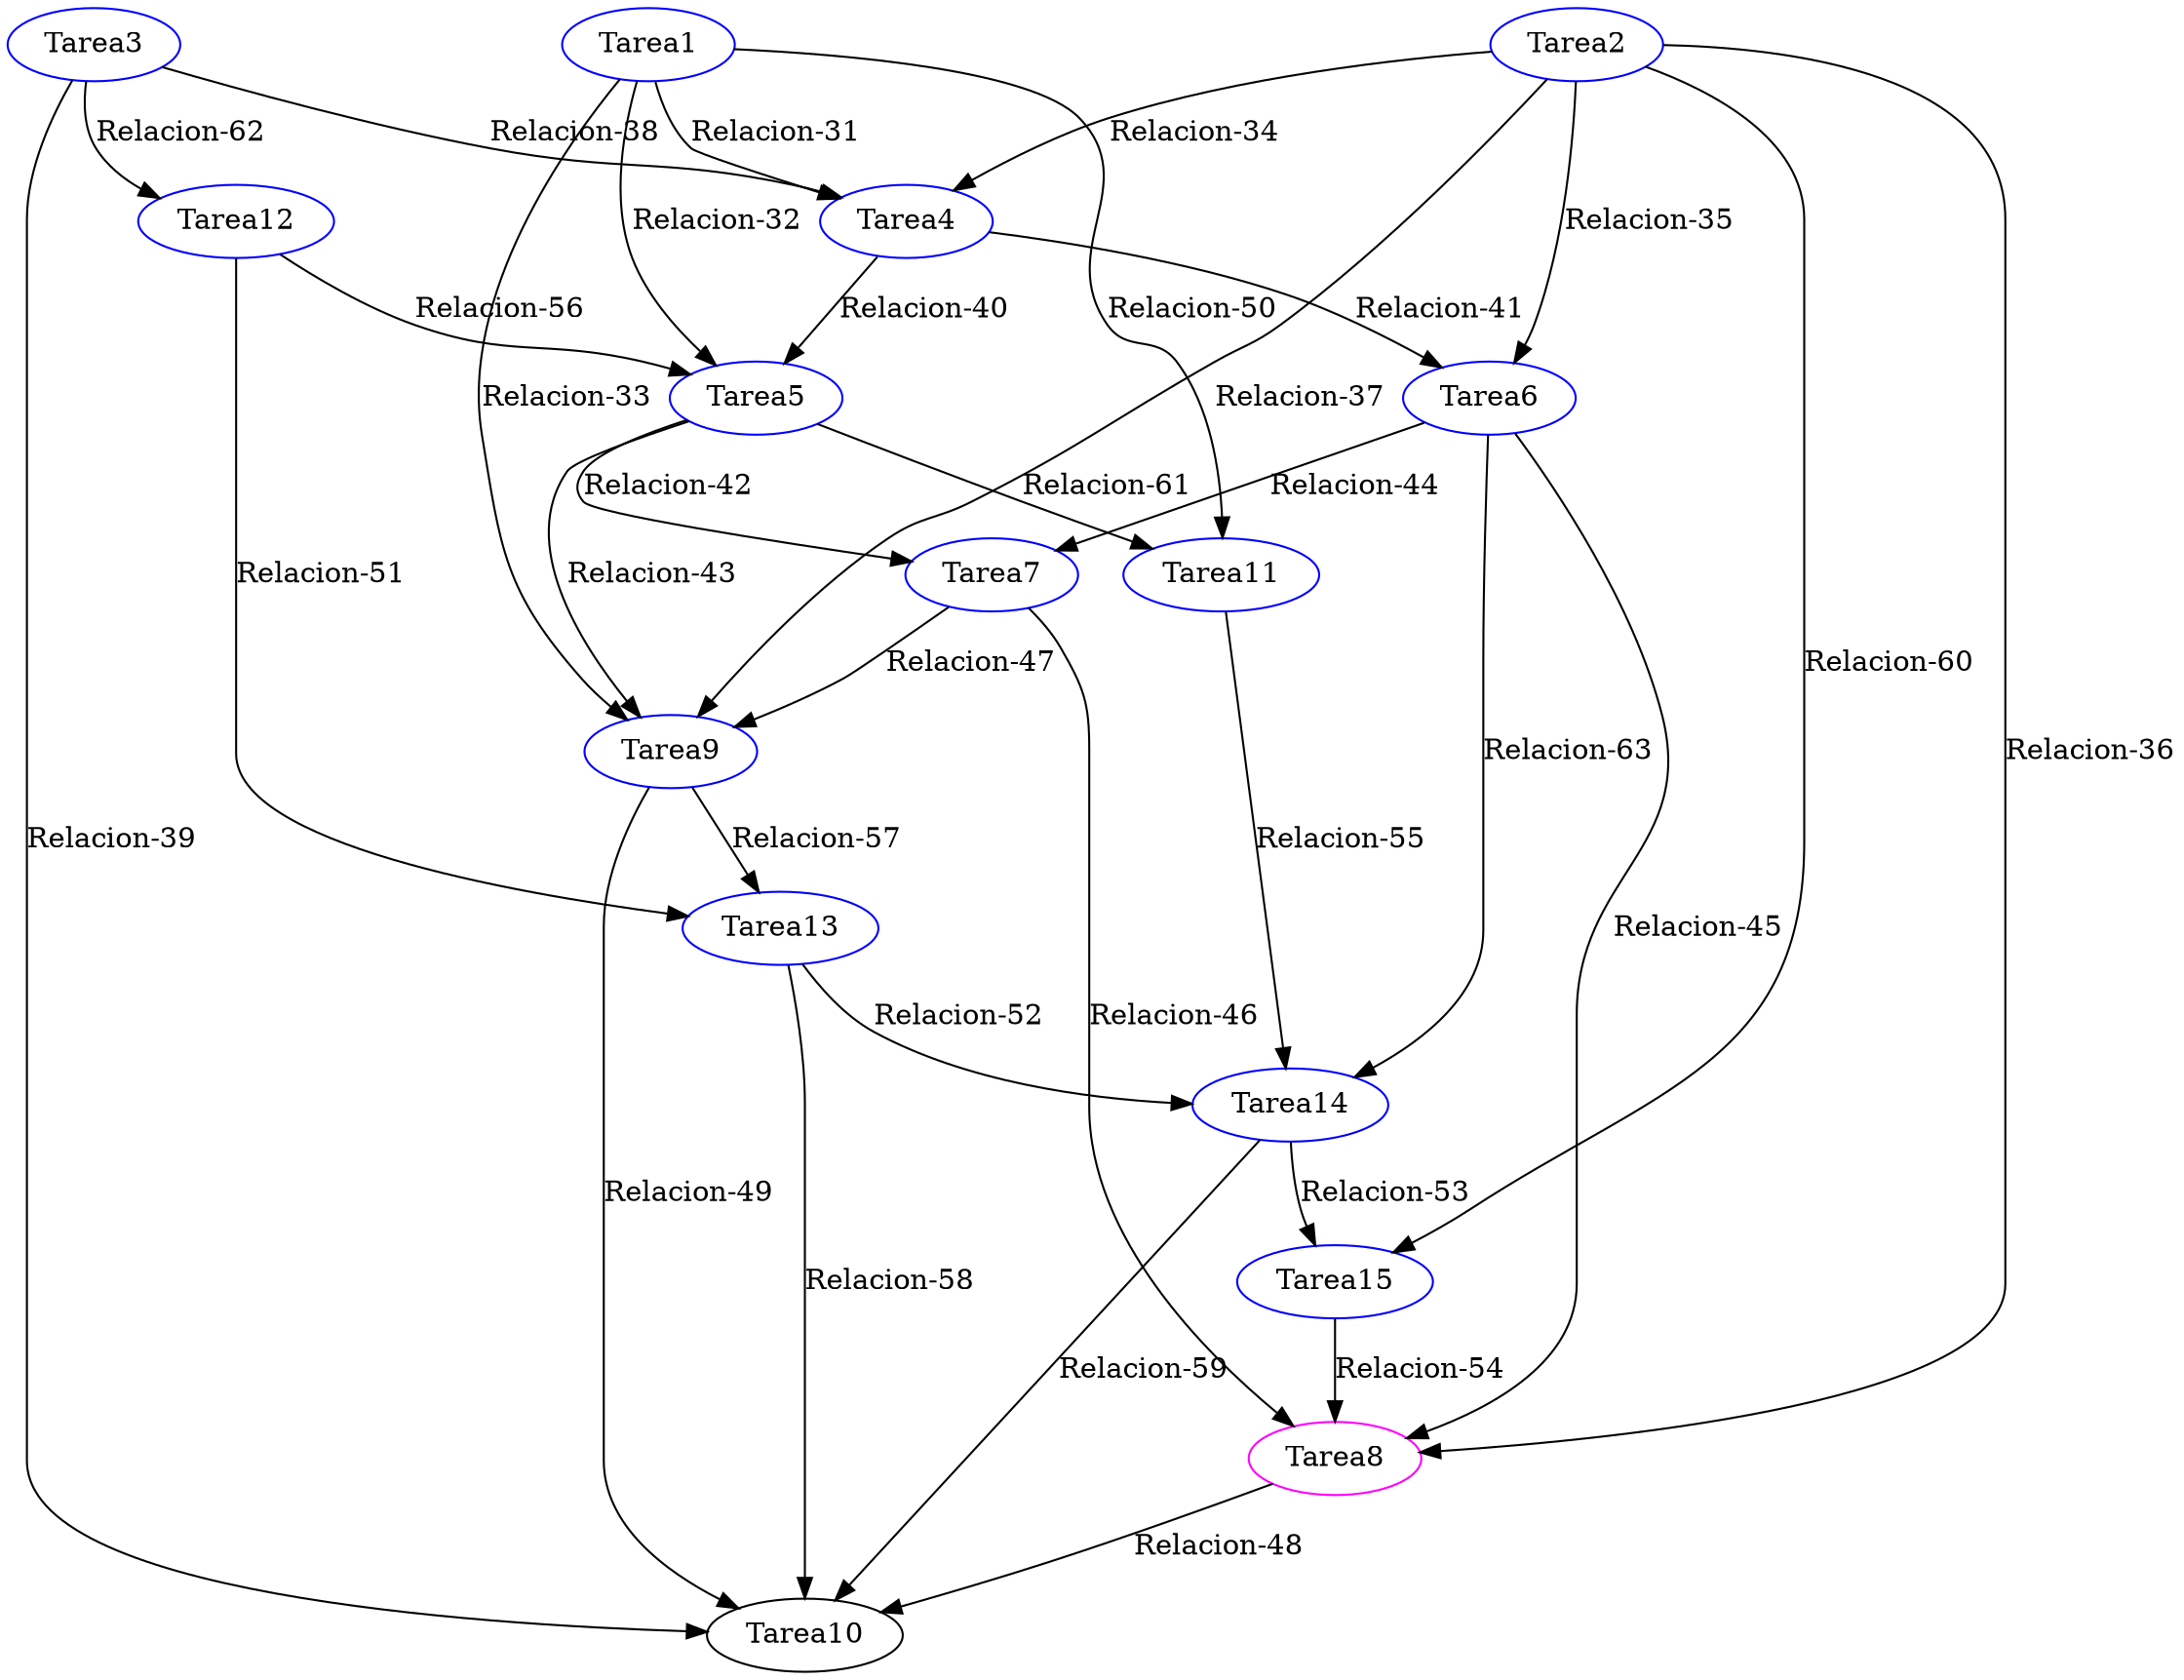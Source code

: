 strict digraph G {
  1 [ color="blue" label="Tarea1" ];
  2 [ color="blue" label="Tarea2" ];
  3 [ color="blue" label="Tarea3" ];
  4 [ color="blue" label="Tarea4" ];
  5 [ color="blue" label="Tarea5" ];
  6 [ color="blue" label="Tarea6" ];
  7 [ color="blue" label="Tarea7" ];
  8 [ color="magenta" label="Tarea8" ];
  9 [ color="blue" label="Tarea9" ];
  10 [ color="black" label="Tarea10" ];
  11 [ color="blue" label="Tarea11" ];
  12 [ color="blue" label="Tarea12" ];
  13 [ color="blue" label="Tarea13" ];
  14 [ color="blue" label="Tarea14" ];
  15 [ color="blue" label="Tarea15" ];
  1 -> 4 [ color="black" label="Relacion-31" ];
  1 -> 5 [ color="black" label="Relacion-32" ];
  1 -> 9 [ color="black" label="Relacion-33" ];
  2 -> 4 [ color="black" label="Relacion-34" ];
  2 -> 6 [ color="black" label="Relacion-35" ];
  2 -> 8 [ color="black" label="Relacion-36" ];
  2 -> 9 [ color="black" label="Relacion-37" ];
  3 -> 4 [ color="black" label="Relacion-38" ];
  3 -> 10 [ color="black" label="Relacion-39" ];
  4 -> 5 [ color="black" label="Relacion-40" ];
  4 -> 6 [ color="black" label="Relacion-41" ];
  5 -> 7 [ color="black" label="Relacion-42" ];
  5 -> 9 [ color="black" label="Relacion-43" ];
  6 -> 7 [ color="black" label="Relacion-44" ];
  6 -> 8 [ color="black" label="Relacion-45" ];
  7 -> 8 [ color="black" label="Relacion-46" ];
  7 -> 9 [ color="black" label="Relacion-47" ];
  8 -> 10 [ color="black" label="Relacion-48" ];
  9 -> 10 [ color="black" label="Relacion-49" ];
  1 -> 11 [ color="black" label="Relacion-50" ];
  12 -> 13 [ color="black" label="Relacion-51" ];
  13 -> 14 [ color="black" label="Relacion-52" ];
  14 -> 15 [ color="black" label="Relacion-53" ];
  15 -> 8 [ color="black" label="Relacion-54" ];
  11 -> 14 [ color="black" label="Relacion-55" ];
  12 -> 5 [ color="black" label="Relacion-56" ];
  9 -> 13 [ color="black" label="Relacion-57" ];
  13 -> 10 [ color="black" label="Relacion-58" ];
  14 -> 10 [ color="black" label="Relacion-59" ];
  2 -> 15 [ color="black" label="Relacion-60" ];
  5 -> 11 [ color="black" label="Relacion-61" ];
  3 -> 12 [ color="black" label="Relacion-62" ];
  6 -> 14 [ color="black" label="Relacion-63" ];
}
